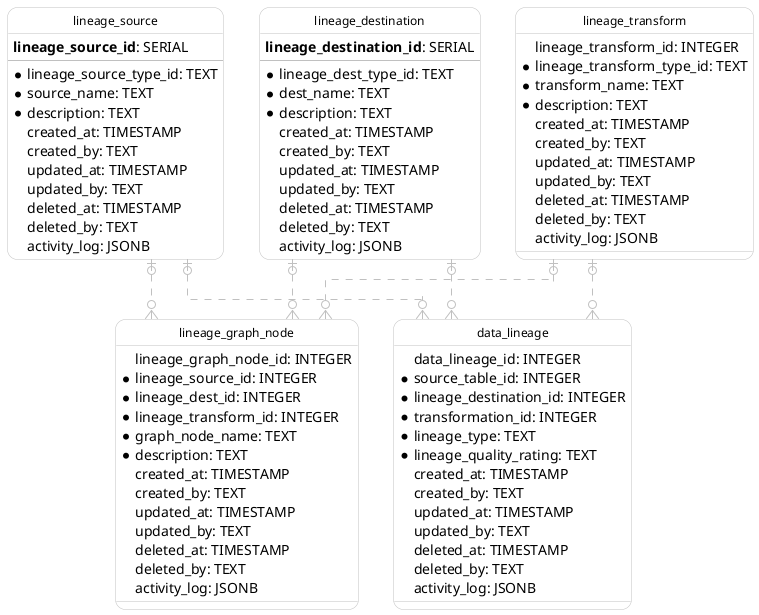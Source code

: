 @startuml IE
  hide circle
  skinparam linetype ortho
  skinparam roundcorner 20
  skinparam class {
    BackgroundColor White
    ArrowColor Silver
    BorderColor Silver
    FontColor Black
    FontSize 12
  }

  entity "lineage_source" as lineage_source {
      **lineage_source_id**: SERIAL
    --
    * lineage_source_type_id: TEXT
    * source_name: TEXT
    * description: TEXT
      created_at: TIMESTAMP
      created_by: TEXT
      updated_at: TIMESTAMP
      updated_by: TEXT
      deleted_at: TIMESTAMP
      deleted_by: TEXT
      activity_log: JSONB
  }

  entity "lineage_destination" as lineage_destination {
      **lineage_destination_id**: SERIAL
    --
    * lineage_dest_type_id: TEXT
    * dest_name: TEXT
    * description: TEXT
      created_at: TIMESTAMP
      created_by: TEXT
      updated_at: TIMESTAMP
      updated_by: TEXT
      deleted_at: TIMESTAMP
      deleted_by: TEXT
      activity_log: JSONB
  }

  entity "lineage_transform" as lineage_transform {
      lineage_transform_id: INTEGER
    * lineage_transform_type_id: TEXT
    * transform_name: TEXT
    * description: TEXT
      created_at: TIMESTAMP
      created_by: TEXT
      updated_at: TIMESTAMP
      updated_by: TEXT
      deleted_at: TIMESTAMP
      deleted_by: TEXT
      activity_log: JSONB
  }

  entity "lineage_graph_node" as lineage_graph_node {
      lineage_graph_node_id: INTEGER
    * lineage_source_id: INTEGER
    * lineage_dest_id: INTEGER
    * lineage_transform_id: INTEGER
    * graph_node_name: TEXT
    * description: TEXT
      created_at: TIMESTAMP
      created_by: TEXT
      updated_at: TIMESTAMP
      updated_by: TEXT
      deleted_at: TIMESTAMP
      deleted_by: TEXT
      activity_log: JSONB
  }

  entity "data_lineage" as data_lineage {
      data_lineage_id: INTEGER
    * source_table_id: INTEGER
    * lineage_destination_id: INTEGER
    * transformation_id: INTEGER
    * lineage_type: TEXT
    * lineage_quality_rating: TEXT
      created_at: TIMESTAMP
      created_by: TEXT
      updated_at: TIMESTAMP
      updated_by: TEXT
      deleted_at: TIMESTAMP
      deleted_by: TEXT
      activity_log: JSONB
  }

  lineage_source |o..o{ lineage_graph_node
  lineage_destination |o..o{ lineage_graph_node
  lineage_transform |o..o{ lineage_graph_node
  lineage_source |o..o{ data_lineage
  lineage_destination |o..o{ data_lineage
  lineage_transform |o..o{ data_lineage
@enduml
